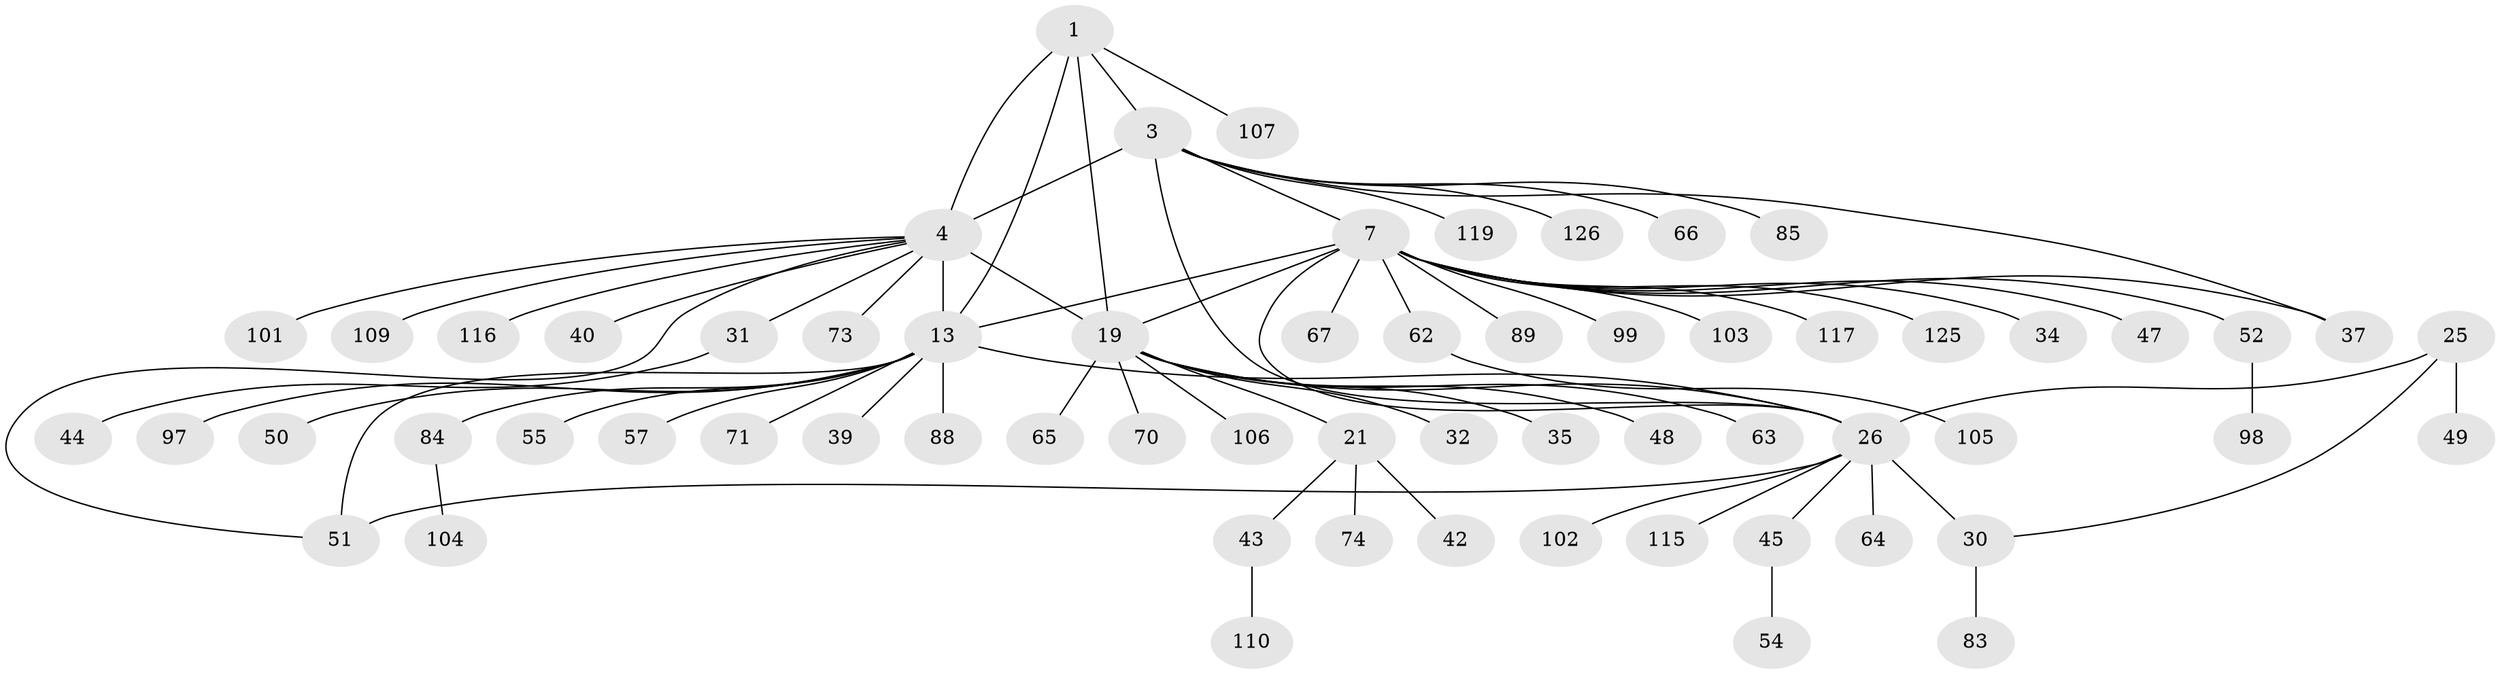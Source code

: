 // original degree distribution, {5: 0.015748031496062992, 8: 0.05511811023622047, 11: 0.015748031496062992, 7: 0.03937007874015748, 10: 0.015748031496062992, 12: 0.031496062992125984, 9: 0.031496062992125984, 6: 0.03937007874015748, 3: 0.023622047244094488, 1: 0.5984251968503937, 2: 0.13385826771653545}
// Generated by graph-tools (version 1.1) at 2025/19/03/04/25 18:19:41]
// undirected, 63 vertices, 74 edges
graph export_dot {
graph [start="1"]
  node [color=gray90,style=filled];
  1 [super="+2"];
  3 [super="+118+41+58+5"];
  4 [super="+6"];
  7 [super="+124+69+8+92+9"];
  13 [super="+15+17+120+18"];
  19 [super="+24+20"];
  21 [super="+23"];
  25;
  26 [super="+27+112+121"];
  30;
  31 [super="+122"];
  32;
  34;
  35;
  37;
  39;
  40;
  42;
  43 [super="+90"];
  44;
  45;
  47;
  48;
  49;
  50 [super="+87+113+108+96"];
  51;
  52;
  54;
  55;
  57 [super="+68"];
  62;
  63;
  64;
  65;
  66 [super="+72"];
  67;
  70;
  71;
  73;
  74;
  83;
  84;
  85;
  88;
  89;
  97;
  98;
  99;
  101;
  102;
  103;
  104;
  105;
  106;
  107;
  109 [super="+127"];
  110;
  115;
  116;
  117;
  119;
  125;
  126;
  1 -- 3 [weight=4];
  1 -- 4 [weight=4];
  1 -- 107;
  1 -- 13;
  1 -- 19;
  3 -- 4 [weight=4];
  3 -- 66;
  3 -- 26;
  3 -- 37;
  3 -- 85;
  3 -- 7;
  3 -- 119;
  3 -- 126;
  4 -- 31;
  4 -- 40;
  4 -- 116;
  4 -- 101;
  4 -- 73;
  4 -- 109;
  4 -- 13 [weight=8];
  4 -- 19 [weight=2];
  4 -- 51;
  7 -- 37;
  7 -- 103;
  7 -- 117;
  7 -- 89;
  7 -- 125;
  7 -- 13 [weight=2];
  7 -- 34;
  7 -- 67;
  7 -- 99;
  7 -- 47;
  7 -- 19;
  7 -- 52;
  7 -- 26;
  7 -- 62;
  13 -- 39;
  13 -- 84;
  13 -- 71;
  13 -- 55;
  13 -- 57;
  13 -- 97;
  13 -- 51;
  13 -- 88;
  13 -- 26;
  13 -- 50;
  19 -- 21 [weight=8];
  19 -- 65;
  19 -- 70;
  19 -- 106;
  19 -- 32;
  19 -- 35;
  19 -- 48;
  19 -- 26;
  19 -- 63;
  21 -- 42;
  21 -- 43;
  21 -- 74;
  25 -- 26 [weight=4];
  25 -- 30;
  25 -- 49;
  26 -- 30 [weight=4];
  26 -- 64;
  26 -- 102;
  26 -- 45;
  26 -- 115;
  26 -- 51;
  30 -- 83;
  31 -- 44;
  43 -- 110;
  45 -- 54;
  52 -- 98;
  62 -- 105;
  84 -- 104;
}
